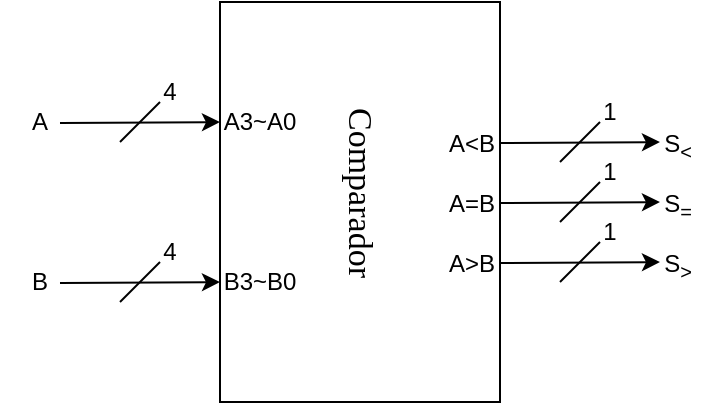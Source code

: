 <mxfile version="10.6.2" type="google"><diagram id="MqU2s4e3KIw9dX2R_JhR" name="Page-1"><mxGraphModel dx="579" dy="359" grid="1" gridSize="10" guides="1" tooltips="1" connect="1" arrows="1" fold="1" page="1" pageScale="1" pageWidth="413" pageHeight="291" math="0" shadow="0"><root><mxCell id="0"/><mxCell id="1" parent="0"/><mxCell id="JG0QvCXhN758mFPe7ZwN-2" value="" style="rounded=0;whiteSpace=wrap;html=1;" vertex="1" parent="1"><mxGeometry x="130" y="50" width="140" height="200" as="geometry"/></mxCell><mxCell id="JG0QvCXhN758mFPe7ZwN-10" value="" style="group" vertex="1" connectable="0" parent="1"><mxGeometry x="20" y="85" width="150" height="35" as="geometry"/></mxCell><mxCell id="JG0QvCXhN758mFPe7ZwN-11" value="" style="group" vertex="1" connectable="0" parent="JG0QvCXhN758mFPe7ZwN-10"><mxGeometry x="30" width="120" height="35" as="geometry"/></mxCell><mxCell id="JG0QvCXhN758mFPe7ZwN-12" value="" style="group" vertex="1" connectable="0" parent="JG0QvCXhN758mFPe7ZwN-11"><mxGeometry width="79.966" height="35" as="geometry"/></mxCell><mxCell id="JG0QvCXhN758mFPe7ZwN-13" value="" style="endArrow=classic;html=1;entryX=0;entryY=0.25;entryDx=0;entryDy=0;" edge="1" parent="JG0QvCXhN758mFPe7ZwN-12"><mxGeometry width="50" height="50" relative="1" as="geometry"><mxPoint y="25.5" as="sourcePoint"/><mxPoint x="79.966" y="25.052" as="targetPoint"/></mxGeometry></mxCell><mxCell id="JG0QvCXhN758mFPe7ZwN-14" value="" style="endArrow=none;html=1;" edge="1" parent="JG0QvCXhN758mFPe7ZwN-12"><mxGeometry width="50" height="50" relative="1" as="geometry"><mxPoint x="30" y="35" as="sourcePoint"/><mxPoint x="50" y="15" as="targetPoint"/></mxGeometry></mxCell><mxCell id="JG0QvCXhN758mFPe7ZwN-15" value="4" style="text;html=1;strokeColor=none;fillColor=none;align=center;verticalAlign=middle;whiteSpace=wrap;rounded=0;" vertex="1" parent="JG0QvCXhN758mFPe7ZwN-12"><mxGeometry x="35" width="40" height="20" as="geometry"/></mxCell><mxCell id="JG0QvCXhN758mFPe7ZwN-16" value="A3~A0" style="text;html=1;strokeColor=none;fillColor=none;align=center;verticalAlign=middle;whiteSpace=wrap;rounded=0;" vertex="1" parent="JG0QvCXhN758mFPe7ZwN-11"><mxGeometry x="80" y="15" width="40" height="20" as="geometry"/></mxCell><mxCell id="JG0QvCXhN758mFPe7ZwN-17" value="A" style="text;html=1;strokeColor=none;fillColor=none;align=center;verticalAlign=middle;whiteSpace=wrap;rounded=0;" vertex="1" parent="JG0QvCXhN758mFPe7ZwN-10"><mxGeometry y="15" width="40" height="20" as="geometry"/></mxCell><mxCell id="JG0QvCXhN758mFPe7ZwN-18" value="" style="group" vertex="1" connectable="0" parent="1"><mxGeometry x="20" y="165" width="150" height="35" as="geometry"/></mxCell><mxCell id="JG0QvCXhN758mFPe7ZwN-19" value="" style="group" vertex="1" connectable="0" parent="JG0QvCXhN758mFPe7ZwN-18"><mxGeometry x="30" width="120" height="35" as="geometry"/></mxCell><mxCell id="JG0QvCXhN758mFPe7ZwN-20" value="" style="group" vertex="1" connectable="0" parent="JG0QvCXhN758mFPe7ZwN-19"><mxGeometry width="79.966" height="35" as="geometry"/></mxCell><mxCell id="JG0QvCXhN758mFPe7ZwN-21" value="" style="endArrow=classic;html=1;entryX=0;entryY=0.25;entryDx=0;entryDy=0;" edge="1" parent="JG0QvCXhN758mFPe7ZwN-20"><mxGeometry width="50" height="50" relative="1" as="geometry"><mxPoint y="25.5" as="sourcePoint"/><mxPoint x="79.966" y="25.052" as="targetPoint"/></mxGeometry></mxCell><mxCell id="JG0QvCXhN758mFPe7ZwN-22" value="" style="endArrow=none;html=1;" edge="1" parent="JG0QvCXhN758mFPe7ZwN-20"><mxGeometry width="50" height="50" relative="1" as="geometry"><mxPoint x="30" y="35" as="sourcePoint"/><mxPoint x="50" y="15" as="targetPoint"/></mxGeometry></mxCell><mxCell id="JG0QvCXhN758mFPe7ZwN-23" value="4" style="text;html=1;strokeColor=none;fillColor=none;align=center;verticalAlign=middle;whiteSpace=wrap;rounded=0;" vertex="1" parent="JG0QvCXhN758mFPe7ZwN-20"><mxGeometry x="35" width="40" height="20" as="geometry"/></mxCell><mxCell id="JG0QvCXhN758mFPe7ZwN-24" value="&lt;div&gt;B3~B0&lt;/div&gt;" style="text;html=1;strokeColor=none;fillColor=none;align=center;verticalAlign=middle;whiteSpace=wrap;rounded=0;" vertex="1" parent="JG0QvCXhN758mFPe7ZwN-19"><mxGeometry x="80" y="15" width="40" height="20" as="geometry"/></mxCell><mxCell id="JG0QvCXhN758mFPe7ZwN-25" value="B" style="text;html=1;strokeColor=none;fillColor=none;align=center;verticalAlign=middle;whiteSpace=wrap;rounded=0;" vertex="1" parent="JG0QvCXhN758mFPe7ZwN-18"><mxGeometry y="15" width="40" height="20" as="geometry"/></mxCell><mxCell id="JG0QvCXhN758mFPe7ZwN-26" value="" style="group" vertex="1" connectable="0" parent="1"><mxGeometry x="230" y="125" width="147" height="36" as="geometry"/></mxCell><mxCell id="JG0QvCXhN758mFPe7ZwN-27" value="" style="group" vertex="1" connectable="0" parent="JG0QvCXhN758mFPe7ZwN-26"><mxGeometry width="119.966" height="36" as="geometry"/></mxCell><mxCell id="JG0QvCXhN758mFPe7ZwN-28" value="A=B" style="text;html=1;strokeColor=none;fillColor=none;align=center;verticalAlign=middle;whiteSpace=wrap;rounded=0;" vertex="1" parent="JG0QvCXhN758mFPe7ZwN-27"><mxGeometry x="6" y="16" width="40" height="20" as="geometry"/></mxCell><mxCell id="JG0QvCXhN758mFPe7ZwN-29" value="" style="group" vertex="1" connectable="0" parent="JG0QvCXhN758mFPe7ZwN-27"><mxGeometry x="40" width="79.966" height="35" as="geometry"/></mxCell><mxCell id="JG0QvCXhN758mFPe7ZwN-30" value="" style="endArrow=classic;html=1;entryX=0;entryY=0.25;entryDx=0;entryDy=0;" edge="1" parent="JG0QvCXhN758mFPe7ZwN-29"><mxGeometry width="50" height="50" relative="1" as="geometry"><mxPoint y="25.5" as="sourcePoint"/><mxPoint x="79.966" y="25.052" as="targetPoint"/></mxGeometry></mxCell><mxCell id="JG0QvCXhN758mFPe7ZwN-31" value="" style="endArrow=none;html=1;" edge="1" parent="JG0QvCXhN758mFPe7ZwN-29"><mxGeometry width="50" height="50" relative="1" as="geometry"><mxPoint x="30" y="35" as="sourcePoint"/><mxPoint x="50" y="15" as="targetPoint"/></mxGeometry></mxCell><mxCell id="JG0QvCXhN758mFPe7ZwN-32" value="1" style="text;html=1;strokeColor=none;fillColor=none;align=center;verticalAlign=middle;whiteSpace=wrap;rounded=0;" vertex="1" parent="JG0QvCXhN758mFPe7ZwN-29"><mxGeometry x="35" width="40" height="20" as="geometry"/></mxCell><mxCell id="JG0QvCXhN758mFPe7ZwN-33" value="S&lt;sub&gt;=&lt;/sub&gt;" style="text;html=1;strokeColor=none;fillColor=none;align=center;verticalAlign=middle;whiteSpace=wrap;rounded=0;" vertex="1" parent="JG0QvCXhN758mFPe7ZwN-26"><mxGeometry x="109" y="17" width="40" height="20" as="geometry"/></mxCell><mxCell id="JG0QvCXhN758mFPe7ZwN-35" value="Comparador" style="text;html=1;strokeColor=none;fillColor=none;align=center;verticalAlign=middle;whiteSpace=wrap;rounded=0;fontFamily=Lucida Console;rotation=90;fontSize=17;" vertex="1" parent="1"><mxGeometry x="155" y="135.5" width="90" height="20" as="geometry"/></mxCell><mxCell id="JG0QvCXhN758mFPe7ZwN-37" value="" style="group" vertex="1" connectable="0" parent="1"><mxGeometry x="230" y="95" width="147" height="36" as="geometry"/></mxCell><mxCell id="JG0QvCXhN758mFPe7ZwN-38" value="" style="group" vertex="1" connectable="0" parent="JG0QvCXhN758mFPe7ZwN-37"><mxGeometry width="119.966" height="36" as="geometry"/></mxCell><mxCell id="JG0QvCXhN758mFPe7ZwN-39" value="A&amp;lt;B" style="text;html=1;strokeColor=none;fillColor=none;align=center;verticalAlign=middle;whiteSpace=wrap;rounded=0;" vertex="1" parent="JG0QvCXhN758mFPe7ZwN-38"><mxGeometry x="6" y="16" width="40" height="20" as="geometry"/></mxCell><mxCell id="JG0QvCXhN758mFPe7ZwN-40" value="" style="group" vertex="1" connectable="0" parent="JG0QvCXhN758mFPe7ZwN-38"><mxGeometry x="40" width="79.966" height="35" as="geometry"/></mxCell><mxCell id="JG0QvCXhN758mFPe7ZwN-41" value="" style="endArrow=classic;html=1;entryX=0;entryY=0.25;entryDx=0;entryDy=0;" edge="1" parent="JG0QvCXhN758mFPe7ZwN-40"><mxGeometry width="50" height="50" relative="1" as="geometry"><mxPoint y="25.5" as="sourcePoint"/><mxPoint x="79.966" y="25.052" as="targetPoint"/></mxGeometry></mxCell><mxCell id="JG0QvCXhN758mFPe7ZwN-42" value="" style="endArrow=none;html=1;" edge="1" parent="JG0QvCXhN758mFPe7ZwN-40"><mxGeometry width="50" height="50" relative="1" as="geometry"><mxPoint x="30" y="35" as="sourcePoint"/><mxPoint x="50" y="15" as="targetPoint"/></mxGeometry></mxCell><mxCell id="JG0QvCXhN758mFPe7ZwN-43" value="1" style="text;html=1;strokeColor=none;fillColor=none;align=center;verticalAlign=middle;whiteSpace=wrap;rounded=0;" vertex="1" parent="JG0QvCXhN758mFPe7ZwN-40"><mxGeometry x="35" width="40" height="20" as="geometry"/></mxCell><mxCell id="JG0QvCXhN758mFPe7ZwN-44" value="S&lt;sub&gt;&amp;lt;&lt;/sub&gt;" style="text;html=1;strokeColor=none;fillColor=none;align=center;verticalAlign=middle;whiteSpace=wrap;rounded=0;" vertex="1" parent="JG0QvCXhN758mFPe7ZwN-37"><mxGeometry x="109" y="17" width="40" height="20" as="geometry"/></mxCell><mxCell id="JG0QvCXhN758mFPe7ZwN-45" value="" style="group" vertex="1" connectable="0" parent="1"><mxGeometry x="230" y="155" width="147" height="36" as="geometry"/></mxCell><mxCell id="JG0QvCXhN758mFPe7ZwN-46" value="" style="group" vertex="1" connectable="0" parent="JG0QvCXhN758mFPe7ZwN-45"><mxGeometry width="119.966" height="36" as="geometry"/></mxCell><mxCell id="JG0QvCXhN758mFPe7ZwN-47" value="A&amp;gt;B" style="text;html=1;strokeColor=none;fillColor=none;align=center;verticalAlign=middle;whiteSpace=wrap;rounded=0;" vertex="1" parent="JG0QvCXhN758mFPe7ZwN-46"><mxGeometry x="6" y="16" width="40" height="20" as="geometry"/></mxCell><mxCell id="JG0QvCXhN758mFPe7ZwN-48" value="" style="group" vertex="1" connectable="0" parent="JG0QvCXhN758mFPe7ZwN-46"><mxGeometry x="40" width="79.966" height="35" as="geometry"/></mxCell><mxCell id="JG0QvCXhN758mFPe7ZwN-49" value="" style="endArrow=classic;html=1;entryX=0;entryY=0.25;entryDx=0;entryDy=0;" edge="1" parent="JG0QvCXhN758mFPe7ZwN-48"><mxGeometry width="50" height="50" relative="1" as="geometry"><mxPoint y="25.5" as="sourcePoint"/><mxPoint x="79.966" y="25.052" as="targetPoint"/></mxGeometry></mxCell><mxCell id="JG0QvCXhN758mFPe7ZwN-50" value="" style="endArrow=none;html=1;" edge="1" parent="JG0QvCXhN758mFPe7ZwN-48"><mxGeometry width="50" height="50" relative="1" as="geometry"><mxPoint x="30" y="35" as="sourcePoint"/><mxPoint x="50" y="15" as="targetPoint"/></mxGeometry></mxCell><mxCell id="JG0QvCXhN758mFPe7ZwN-51" value="1" style="text;html=1;strokeColor=none;fillColor=none;align=center;verticalAlign=middle;whiteSpace=wrap;rounded=0;" vertex="1" parent="JG0QvCXhN758mFPe7ZwN-48"><mxGeometry x="35" width="40" height="20" as="geometry"/></mxCell><mxCell id="JG0QvCXhN758mFPe7ZwN-52" value="S&lt;sub&gt;&amp;gt;&lt;/sub&gt;" style="text;html=1;strokeColor=none;fillColor=none;align=center;verticalAlign=middle;whiteSpace=wrap;rounded=0;" vertex="1" parent="JG0QvCXhN758mFPe7ZwN-45"><mxGeometry x="109" y="17" width="40" height="20" as="geometry"/></mxCell></root></mxGraphModel></diagram></mxfile>